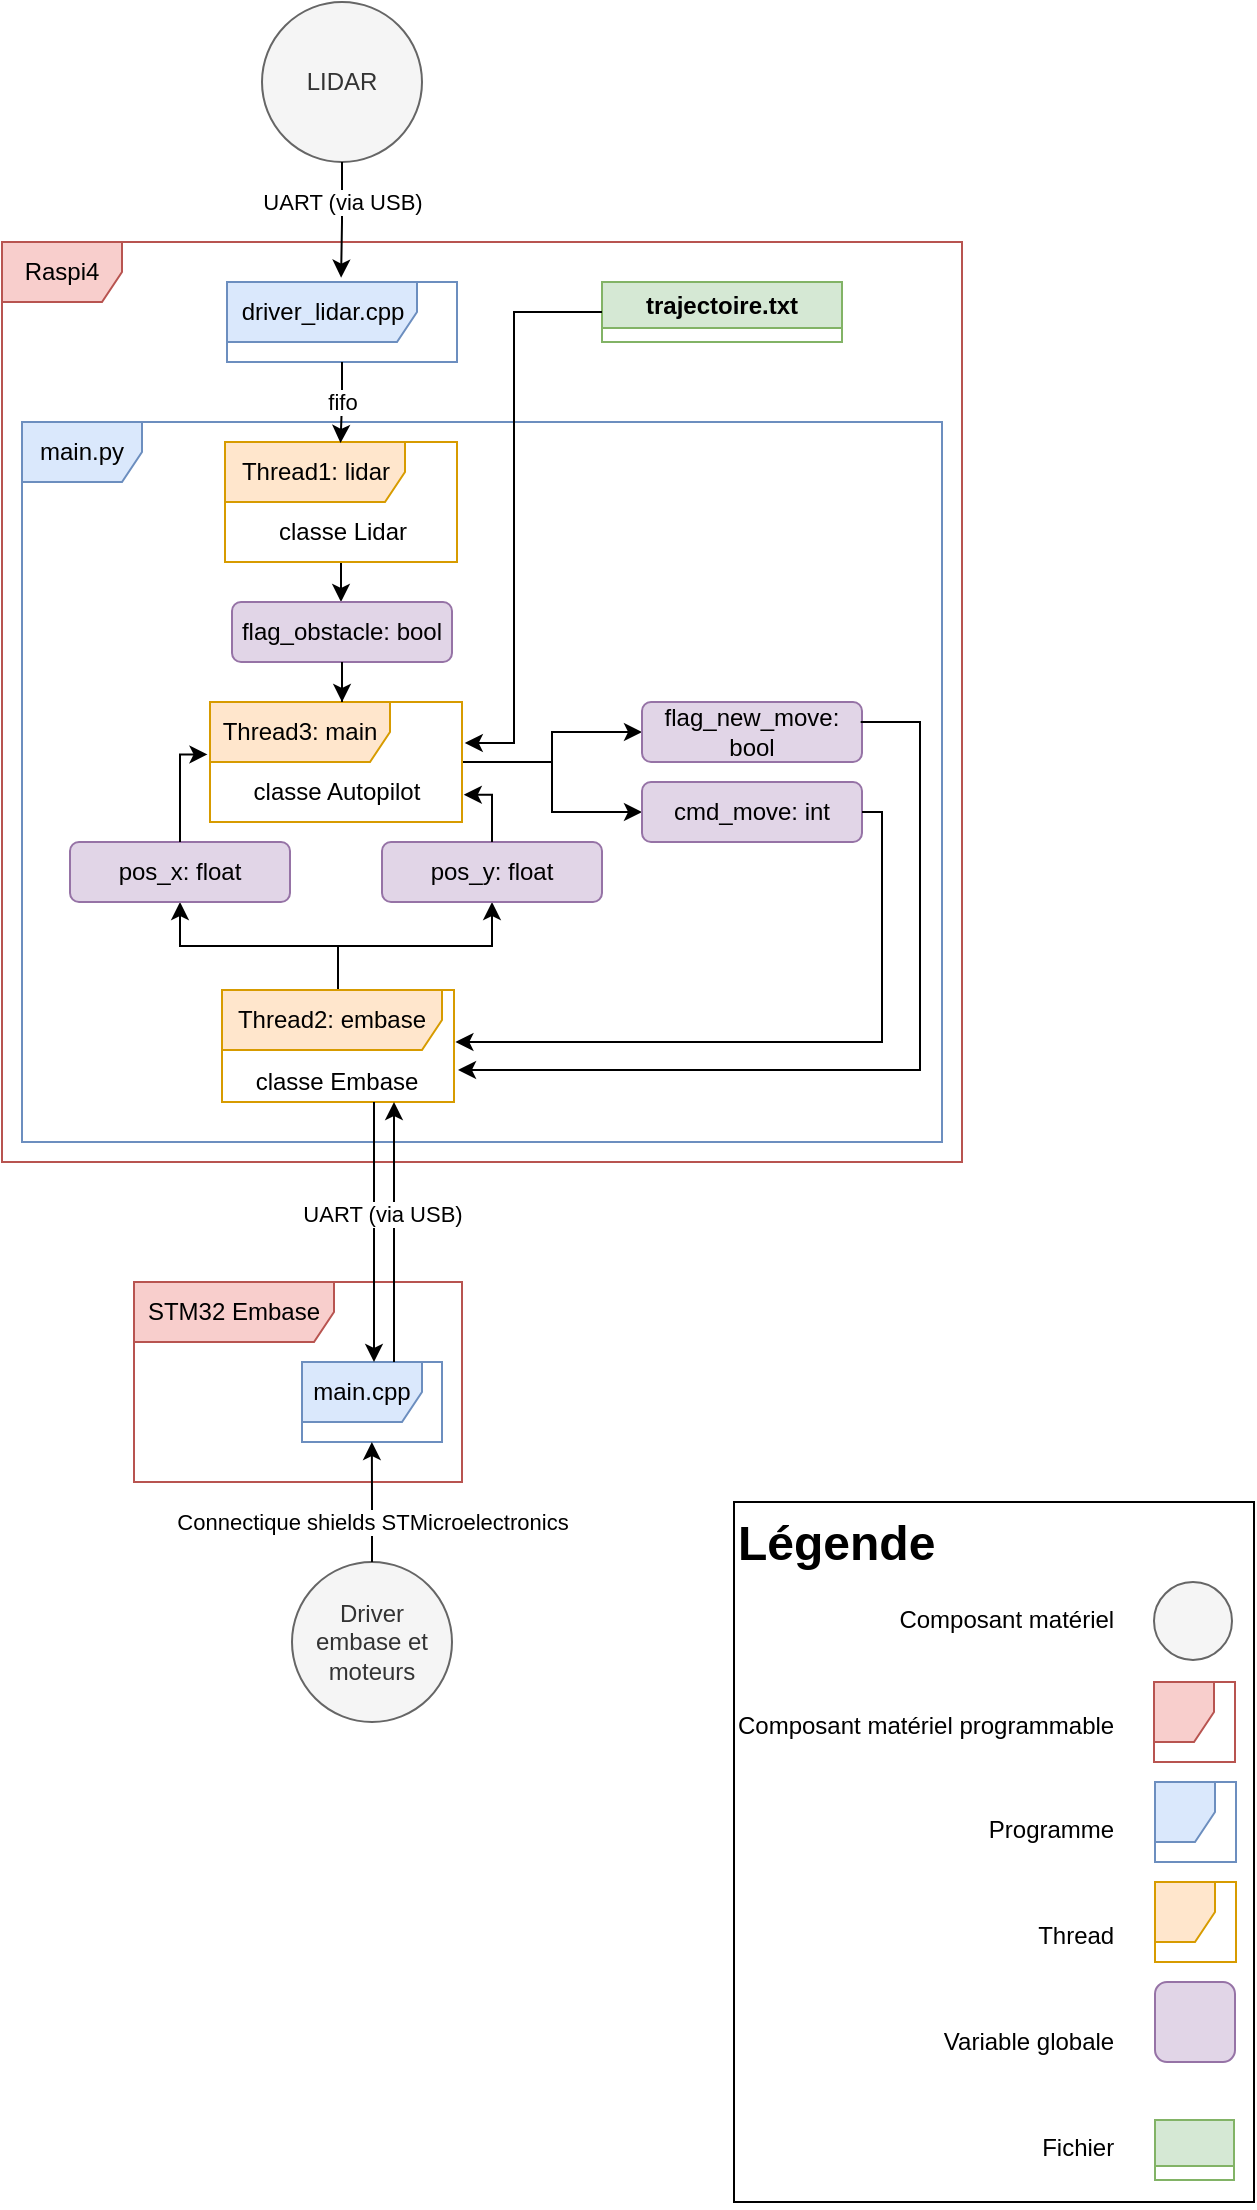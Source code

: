 <mxfile version="26.1.1">
  <diagram name="Page-1" id="05uL9bW9bh4vZ2yhH4rQ">
    <mxGraphModel dx="2100" dy="1242" grid="1" gridSize="10" guides="1" tooltips="1" connect="1" arrows="1" fold="1" page="1" pageScale="1" pageWidth="827" pageHeight="1169" math="0" shadow="0">
      <root>
        <mxCell id="0" />
        <mxCell id="1" parent="0" />
        <mxCell id="5Shk7cCS_hNFrzOePCo_-1" value="Raspi4" style="shape=umlFrame;whiteSpace=wrap;html=1;pointerEvents=0;fillColor=#f8cecc;strokeColor=#b85450;" vertex="1" parent="1">
          <mxGeometry x="174" y="150" width="480" height="460" as="geometry" />
        </mxCell>
        <mxCell id="5Shk7cCS_hNFrzOePCo_-2" value="main.py" style="shape=umlFrame;whiteSpace=wrap;html=1;pointerEvents=0;fillColor=#dae8fc;strokeColor=#6c8ebf;" vertex="1" parent="1">
          <mxGeometry x="184" y="240" width="460" height="360" as="geometry" />
        </mxCell>
        <mxCell id="5Shk7cCS_hNFrzOePCo_-3" value="driver_lidar.cpp" style="shape=umlFrame;whiteSpace=wrap;html=1;pointerEvents=0;width=95;height=30;fillColor=#dae8fc;strokeColor=#6c8ebf;" vertex="1" parent="1">
          <mxGeometry x="286.5" y="170" width="115" height="40" as="geometry" />
        </mxCell>
        <mxCell id="5Shk7cCS_hNFrzOePCo_-70" style="edgeStyle=orthogonalEdgeStyle;rounded=0;orthogonalLoop=1;jettySize=auto;html=1;entryX=0.5;entryY=0;entryDx=0;entryDy=0;" edge="1" parent="1" source="5Shk7cCS_hNFrzOePCo_-4" target="5Shk7cCS_hNFrzOePCo_-25">
          <mxGeometry relative="1" as="geometry" />
        </mxCell>
        <mxCell id="5Shk7cCS_hNFrzOePCo_-4" value="Thread1: lidar" style="shape=umlFrame;whiteSpace=wrap;html=1;pointerEvents=0;width=90;height=30;fillColor=#ffe6cc;strokeColor=#d79b00;" vertex="1" parent="1">
          <mxGeometry x="285.5" y="250" width="116" height="60" as="geometry" />
        </mxCell>
        <mxCell id="5Shk7cCS_hNFrzOePCo_-34" style="edgeStyle=orthogonalEdgeStyle;rounded=0;orthogonalLoop=1;jettySize=auto;html=1;entryX=0.5;entryY=0;entryDx=0;entryDy=0;" edge="1" parent="1" source="5Shk7cCS_hNFrzOePCo_-5" target="5Shk7cCS_hNFrzOePCo_-27">
          <mxGeometry relative="1" as="geometry" />
        </mxCell>
        <mxCell id="5Shk7cCS_hNFrzOePCo_-35" style="edgeStyle=orthogonalEdgeStyle;rounded=0;orthogonalLoop=1;jettySize=auto;html=1;entryX=0.5;entryY=1;entryDx=0;entryDy=0;" edge="1" parent="1" source="5Shk7cCS_hNFrzOePCo_-5" target="5Shk7cCS_hNFrzOePCo_-26">
          <mxGeometry relative="1" as="geometry" />
        </mxCell>
        <mxCell id="5Shk7cCS_hNFrzOePCo_-5" value="Thread2: embase" style="shape=umlFrame;whiteSpace=wrap;html=1;pointerEvents=0;width=110;height=30;fillColor=#ffe6cc;strokeColor=#d79b00;" vertex="1" parent="1">
          <mxGeometry x="284" y="524" width="116" height="56" as="geometry" />
        </mxCell>
        <mxCell id="5Shk7cCS_hNFrzOePCo_-48" style="edgeStyle=orthogonalEdgeStyle;rounded=0;orthogonalLoop=1;jettySize=auto;html=1;entryX=1;entryY=0.5;entryDx=0;entryDy=0;" edge="1" parent="1" source="5Shk7cCS_hNFrzOePCo_-6" target="5Shk7cCS_hNFrzOePCo_-46">
          <mxGeometry relative="1" as="geometry" />
        </mxCell>
        <mxCell id="5Shk7cCS_hNFrzOePCo_-49" style="edgeStyle=orthogonalEdgeStyle;rounded=0;orthogonalLoop=1;jettySize=auto;html=1;entryX=1;entryY=0.5;entryDx=0;entryDy=0;" edge="1" parent="1" source="5Shk7cCS_hNFrzOePCo_-6" target="5Shk7cCS_hNFrzOePCo_-47">
          <mxGeometry relative="1" as="geometry" />
        </mxCell>
        <mxCell id="5Shk7cCS_hNFrzOePCo_-6" value="Thread3: main" style="shape=umlFrame;whiteSpace=wrap;html=1;pointerEvents=0;width=90;height=30;fillColor=#ffe6cc;strokeColor=#d79b00;" vertex="1" parent="1">
          <mxGeometry x="278" y="380" width="126" height="60" as="geometry" />
        </mxCell>
        <mxCell id="5Shk7cCS_hNFrzOePCo_-25" value="flag_obstacle: bool" style="rounded=1;whiteSpace=wrap;html=1;fillColor=#e1d5e7;strokeColor=#9673a6;" vertex="1" parent="1">
          <mxGeometry x="289" y="330" width="110" height="30" as="geometry" />
        </mxCell>
        <mxCell id="5Shk7cCS_hNFrzOePCo_-26" value="pos_x: float" style="rounded=1;whiteSpace=wrap;html=1;fillColor=#e1d5e7;strokeColor=#9673a6;" vertex="1" parent="1">
          <mxGeometry x="208" y="450" width="110" height="30" as="geometry" />
        </mxCell>
        <mxCell id="5Shk7cCS_hNFrzOePCo_-27" value="pos_y: float" style="rounded=1;whiteSpace=wrap;html=1;direction=west;fillColor=#e1d5e7;strokeColor=#9673a6;" vertex="1" parent="1">
          <mxGeometry x="364" y="450" width="110" height="30" as="geometry" />
        </mxCell>
        <mxCell id="5Shk7cCS_hNFrzOePCo_-28" style="edgeStyle=orthogonalEdgeStyle;rounded=0;orthogonalLoop=1;jettySize=auto;html=1;entryX=0.498;entryY=0.008;entryDx=0;entryDy=0;entryPerimeter=0;" edge="1" parent="1" source="5Shk7cCS_hNFrzOePCo_-3" target="5Shk7cCS_hNFrzOePCo_-4">
          <mxGeometry relative="1" as="geometry" />
        </mxCell>
        <mxCell id="5Shk7cCS_hNFrzOePCo_-56" value="fifo" style="edgeLabel;html=1;align=center;verticalAlign=middle;resizable=0;points=[];" vertex="1" connectable="0" parent="5Shk7cCS_hNFrzOePCo_-28">
          <mxGeometry x="-0.214" y="-2" relative="1" as="geometry">
            <mxPoint x="2" y="4" as="offset" />
          </mxGeometry>
        </mxCell>
        <mxCell id="5Shk7cCS_hNFrzOePCo_-32" style="edgeStyle=orthogonalEdgeStyle;rounded=0;orthogonalLoop=1;jettySize=auto;html=1;entryX=-0.01;entryY=0.437;entryDx=0;entryDy=0;entryPerimeter=0;" edge="1" parent="1" source="5Shk7cCS_hNFrzOePCo_-26" target="5Shk7cCS_hNFrzOePCo_-6">
          <mxGeometry relative="1" as="geometry">
            <Array as="points">
              <mxPoint x="263" y="406" />
            </Array>
          </mxGeometry>
        </mxCell>
        <mxCell id="5Shk7cCS_hNFrzOePCo_-36" value="LIDAR" style="ellipse;whiteSpace=wrap;html=1;aspect=fixed;fillColor=#f5f5f5;fontColor=#333333;strokeColor=#666666;" vertex="1" parent="1">
          <mxGeometry x="304" y="30" width="80" height="80" as="geometry" />
        </mxCell>
        <mxCell id="5Shk7cCS_hNFrzOePCo_-37" style="edgeStyle=orthogonalEdgeStyle;rounded=0;orthogonalLoop=1;jettySize=auto;html=1;entryX=0.496;entryY=-0.054;entryDx=0;entryDy=0;entryPerimeter=0;" edge="1" parent="1" source="5Shk7cCS_hNFrzOePCo_-36" target="5Shk7cCS_hNFrzOePCo_-3">
          <mxGeometry relative="1" as="geometry" />
        </mxCell>
        <mxCell id="5Shk7cCS_hNFrzOePCo_-53" value="UART (via USB)" style="edgeLabel;html=1;align=center;verticalAlign=middle;resizable=0;points=[];" vertex="1" connectable="0" parent="5Shk7cCS_hNFrzOePCo_-37">
          <mxGeometry x="-0.438" y="2" relative="1" as="geometry">
            <mxPoint x="-2" y="3" as="offset" />
          </mxGeometry>
        </mxCell>
        <mxCell id="5Shk7cCS_hNFrzOePCo_-39" value="STM32 Embase" style="shape=umlFrame;whiteSpace=wrap;html=1;pointerEvents=0;width=100;height=30;fillColor=#f8cecc;strokeColor=#b85450;" vertex="1" parent="1">
          <mxGeometry x="240" y="670" width="164" height="100" as="geometry" />
        </mxCell>
        <mxCell id="5Shk7cCS_hNFrzOePCo_-40" value="main.cpp" style="shape=umlFrame;whiteSpace=wrap;html=1;pointerEvents=0;fillColor=#dae8fc;strokeColor=#6c8ebf;" vertex="1" parent="1">
          <mxGeometry x="324" y="710" width="70" height="40" as="geometry" />
        </mxCell>
        <mxCell id="5Shk7cCS_hNFrzOePCo_-42" value="Driver embase et moteurs" style="ellipse;whiteSpace=wrap;html=1;aspect=fixed;fillColor=#f5f5f5;fontColor=#333333;strokeColor=#666666;" vertex="1" parent="1">
          <mxGeometry x="319" y="810" width="80" height="80" as="geometry" />
        </mxCell>
        <mxCell id="5Shk7cCS_hNFrzOePCo_-43" style="edgeStyle=orthogonalEdgeStyle;rounded=0;orthogonalLoop=1;jettySize=auto;html=1;entryX=0.499;entryY=1;entryDx=0;entryDy=0;entryPerimeter=0;" edge="1" parent="1" source="5Shk7cCS_hNFrzOePCo_-42" target="5Shk7cCS_hNFrzOePCo_-40">
          <mxGeometry relative="1" as="geometry" />
        </mxCell>
        <mxCell id="5Shk7cCS_hNFrzOePCo_-57" value="Connectique shields STMicroelectronics" style="edgeLabel;html=1;align=center;verticalAlign=middle;resizable=0;points=[];" vertex="1" connectable="0" parent="5Shk7cCS_hNFrzOePCo_-43">
          <mxGeometry x="-0.068" y="1" relative="1" as="geometry">
            <mxPoint x="1" y="8" as="offset" />
          </mxGeometry>
        </mxCell>
        <mxCell id="5Shk7cCS_hNFrzOePCo_-46" value="flag_new_move: bool" style="rounded=1;whiteSpace=wrap;html=1;direction=west;fillColor=#e1d5e7;strokeColor=#9673a6;" vertex="1" parent="1">
          <mxGeometry x="494" y="380" width="110" height="30" as="geometry" />
        </mxCell>
        <mxCell id="5Shk7cCS_hNFrzOePCo_-47" value="cmd_move: int" style="rounded=1;whiteSpace=wrap;html=1;direction=west;fillColor=#e1d5e7;strokeColor=#9673a6;" vertex="1" parent="1">
          <mxGeometry x="494" y="420" width="110" height="30" as="geometry" />
        </mxCell>
        <mxCell id="5Shk7cCS_hNFrzOePCo_-50" style="edgeStyle=orthogonalEdgeStyle;rounded=0;orthogonalLoop=1;jettySize=auto;html=1;entryX=1.006;entryY=0.458;entryDx=0;entryDy=0;entryPerimeter=0;" edge="1" parent="1" source="5Shk7cCS_hNFrzOePCo_-47" target="5Shk7cCS_hNFrzOePCo_-5">
          <mxGeometry relative="1" as="geometry">
            <mxPoint x="530" y="560" as="targetPoint" />
            <Array as="points">
              <mxPoint x="614" y="435" />
              <mxPoint x="614" y="550" />
              <mxPoint x="401" y="550" />
            </Array>
          </mxGeometry>
        </mxCell>
        <mxCell id="5Shk7cCS_hNFrzOePCo_-51" style="edgeStyle=orthogonalEdgeStyle;rounded=0;orthogonalLoop=1;jettySize=auto;html=1;entryX=1.017;entryY=0.707;entryDx=0;entryDy=0;entryPerimeter=0;" edge="1" parent="1" target="5Shk7cCS_hNFrzOePCo_-5">
          <mxGeometry relative="1" as="geometry">
            <mxPoint x="603.34" y="390" as="sourcePoint" />
            <mxPoint x="450" y="596" as="targetPoint" />
            <Array as="points">
              <mxPoint x="633" y="390" />
              <mxPoint x="633" y="564" />
              <mxPoint x="402" y="564" />
            </Array>
          </mxGeometry>
        </mxCell>
        <mxCell id="5Shk7cCS_hNFrzOePCo_-58" value="&lt;h1 style=&quot;margin-top: 0px;&quot;&gt;Légende&lt;/h1&gt;&lt;p style=&quot;text-align: right;&quot;&gt;Composant matériel&lt;/p&gt;&lt;p style=&quot;text-align: right;&quot;&gt;&lt;br&gt;&lt;/p&gt;&lt;p style=&quot;text-align: right;&quot;&gt;Composant matériel programmable&lt;/p&gt;&lt;p style=&quot;text-align: right;&quot;&gt;&lt;br&gt;&lt;/p&gt;&lt;p style=&quot;text-align: right;&quot;&gt;Programme&lt;/p&gt;&lt;p style=&quot;text-align: right;&quot;&gt;&lt;br&gt;&lt;/p&gt;&lt;p style=&quot;text-align: right;&quot;&gt;Thread&lt;/p&gt;&lt;p style=&quot;text-align: right;&quot;&gt;&lt;br&gt;&lt;/p&gt;&lt;p style=&quot;text-align: right;&quot;&gt;Variable globale&lt;/p&gt;&lt;p style=&quot;text-align: right;&quot;&gt;&lt;br&gt;&lt;/p&gt;&lt;p style=&quot;text-align: right;&quot;&gt;Fichier&lt;/p&gt;" style="text;html=1;whiteSpace=wrap;overflow=hidden;rounded=0;align=left;strokeColor=default;" vertex="1" parent="1">
          <mxGeometry x="540" y="780" width="260" height="350" as="geometry" />
        </mxCell>
        <mxCell id="5Shk7cCS_hNFrzOePCo_-59" value="" style="ellipse;whiteSpace=wrap;html=1;aspect=fixed;fillColor=#f5f5f5;fontColor=#333333;strokeColor=#666666;" vertex="1" parent="1">
          <mxGeometry x="750" y="820" width="39" height="39" as="geometry" />
        </mxCell>
        <mxCell id="5Shk7cCS_hNFrzOePCo_-60" value="" style="shape=umlFrame;whiteSpace=wrap;html=1;pointerEvents=0;fillColor=#f8cecc;strokeColor=#b85450;width=30;height=30;" vertex="1" parent="1">
          <mxGeometry x="750" y="870" width="40.5" height="40" as="geometry" />
        </mxCell>
        <mxCell id="5Shk7cCS_hNFrzOePCo_-61" value="" style="shape=umlFrame;whiteSpace=wrap;html=1;pointerEvents=0;fillColor=#dae8fc;strokeColor=#6c8ebf;width=30;height=30;" vertex="1" parent="1">
          <mxGeometry x="750.5" y="920" width="40.5" height="40" as="geometry" />
        </mxCell>
        <mxCell id="5Shk7cCS_hNFrzOePCo_-62" value="" style="shape=umlFrame;whiteSpace=wrap;html=1;pointerEvents=0;fillColor=#ffe6cc;strokeColor=#d79b00;width=30;height=30;" vertex="1" parent="1">
          <mxGeometry x="750.5" y="970" width="40.5" height="40" as="geometry" />
        </mxCell>
        <mxCell id="5Shk7cCS_hNFrzOePCo_-63" value="" style="rounded=1;whiteSpace=wrap;html=1;fillColor=#e1d5e7;strokeColor=#9673a6;" vertex="1" parent="1">
          <mxGeometry x="750.5" y="1020" width="40" height="40" as="geometry" />
        </mxCell>
        <mxCell id="5Shk7cCS_hNFrzOePCo_-64" value="classe Embase" style="text;html=1;align=center;verticalAlign=middle;whiteSpace=wrap;rounded=0;" vertex="1" parent="1">
          <mxGeometry x="295.5" y="555" width="91" height="30" as="geometry" />
        </mxCell>
        <mxCell id="5Shk7cCS_hNFrzOePCo_-65" style="edgeStyle=orthogonalEdgeStyle;rounded=0;orthogonalLoop=1;jettySize=auto;html=1;" edge="1" parent="1" source="5Shk7cCS_hNFrzOePCo_-40">
          <mxGeometry relative="1" as="geometry">
            <mxPoint x="370" y="580" as="targetPoint" />
            <Array as="points">
              <mxPoint x="370" y="580" />
            </Array>
          </mxGeometry>
        </mxCell>
        <mxCell id="5Shk7cCS_hNFrzOePCo_-66" style="edgeStyle=orthogonalEdgeStyle;rounded=0;orthogonalLoop=1;jettySize=auto;html=1;entryX=0.524;entryY=0;entryDx=0;entryDy=0;entryPerimeter=0;" edge="1" parent="1" source="5Shk7cCS_hNFrzOePCo_-25" target="5Shk7cCS_hNFrzOePCo_-6">
          <mxGeometry relative="1" as="geometry" />
        </mxCell>
        <mxCell id="5Shk7cCS_hNFrzOePCo_-67" style="edgeStyle=orthogonalEdgeStyle;rounded=0;orthogonalLoop=1;jettySize=auto;html=1;entryX=1.007;entryY=0.773;entryDx=0;entryDy=0;entryPerimeter=0;" edge="1" parent="1" source="5Shk7cCS_hNFrzOePCo_-27" target="5Shk7cCS_hNFrzOePCo_-6">
          <mxGeometry relative="1" as="geometry">
            <Array as="points">
              <mxPoint x="419" y="426" />
            </Array>
          </mxGeometry>
        </mxCell>
        <mxCell id="5Shk7cCS_hNFrzOePCo_-68" value="classe Autopilot" style="text;html=1;align=center;verticalAlign=middle;whiteSpace=wrap;rounded=0;" vertex="1" parent="1">
          <mxGeometry x="295.5" y="410" width="91" height="30" as="geometry" />
        </mxCell>
        <mxCell id="5Shk7cCS_hNFrzOePCo_-71" value="classe Lidar" style="text;html=1;align=center;verticalAlign=middle;whiteSpace=wrap;rounded=0;" vertex="1" parent="1">
          <mxGeometry x="298.5" y="280" width="91" height="30" as="geometry" />
        </mxCell>
        <mxCell id="5Shk7cCS_hNFrzOePCo_-72" style="edgeStyle=orthogonalEdgeStyle;rounded=0;orthogonalLoop=1;jettySize=auto;html=1;" edge="1" parent="1" source="5Shk7cCS_hNFrzOePCo_-5">
          <mxGeometry relative="1" as="geometry">
            <mxPoint x="360" y="710" as="targetPoint" />
            <Array as="points">
              <mxPoint x="360" y="630" />
              <mxPoint x="360" y="630" />
            </Array>
          </mxGeometry>
        </mxCell>
        <mxCell id="5Shk7cCS_hNFrzOePCo_-73" value="UART (via USB)" style="edgeLabel;html=1;align=center;verticalAlign=middle;resizable=0;points=[];" vertex="1" connectable="0" parent="5Shk7cCS_hNFrzOePCo_-72">
          <mxGeometry x="-0.229" y="-1" relative="1" as="geometry">
            <mxPoint x="5" y="6" as="offset" />
          </mxGeometry>
        </mxCell>
        <mxCell id="5Shk7cCS_hNFrzOePCo_-74" value="trajectoire.txt" style="swimlane;whiteSpace=wrap;html=1;fillColor=#d5e8d4;strokeColor=#82b366;" vertex="1" parent="1">
          <mxGeometry x="474" y="170" width="120" height="30" as="geometry" />
        </mxCell>
        <mxCell id="5Shk7cCS_hNFrzOePCo_-75" style="edgeStyle=orthogonalEdgeStyle;rounded=0;orthogonalLoop=1;jettySize=auto;html=1;entryX=1.011;entryY=0.341;entryDx=0;entryDy=0;entryPerimeter=0;" edge="1" parent="1" source="5Shk7cCS_hNFrzOePCo_-74" target="5Shk7cCS_hNFrzOePCo_-6">
          <mxGeometry relative="1" as="geometry">
            <Array as="points">
              <mxPoint x="430" y="185" />
              <mxPoint x="430" y="401" />
            </Array>
          </mxGeometry>
        </mxCell>
        <mxCell id="5Shk7cCS_hNFrzOePCo_-76" value="" style="swimlane;whiteSpace=wrap;html=1;fillColor=#d5e8d4;strokeColor=#82b366;" vertex="1" parent="1">
          <mxGeometry x="750.5" y="1089" width="39.5" height="30" as="geometry" />
        </mxCell>
      </root>
    </mxGraphModel>
  </diagram>
</mxfile>
